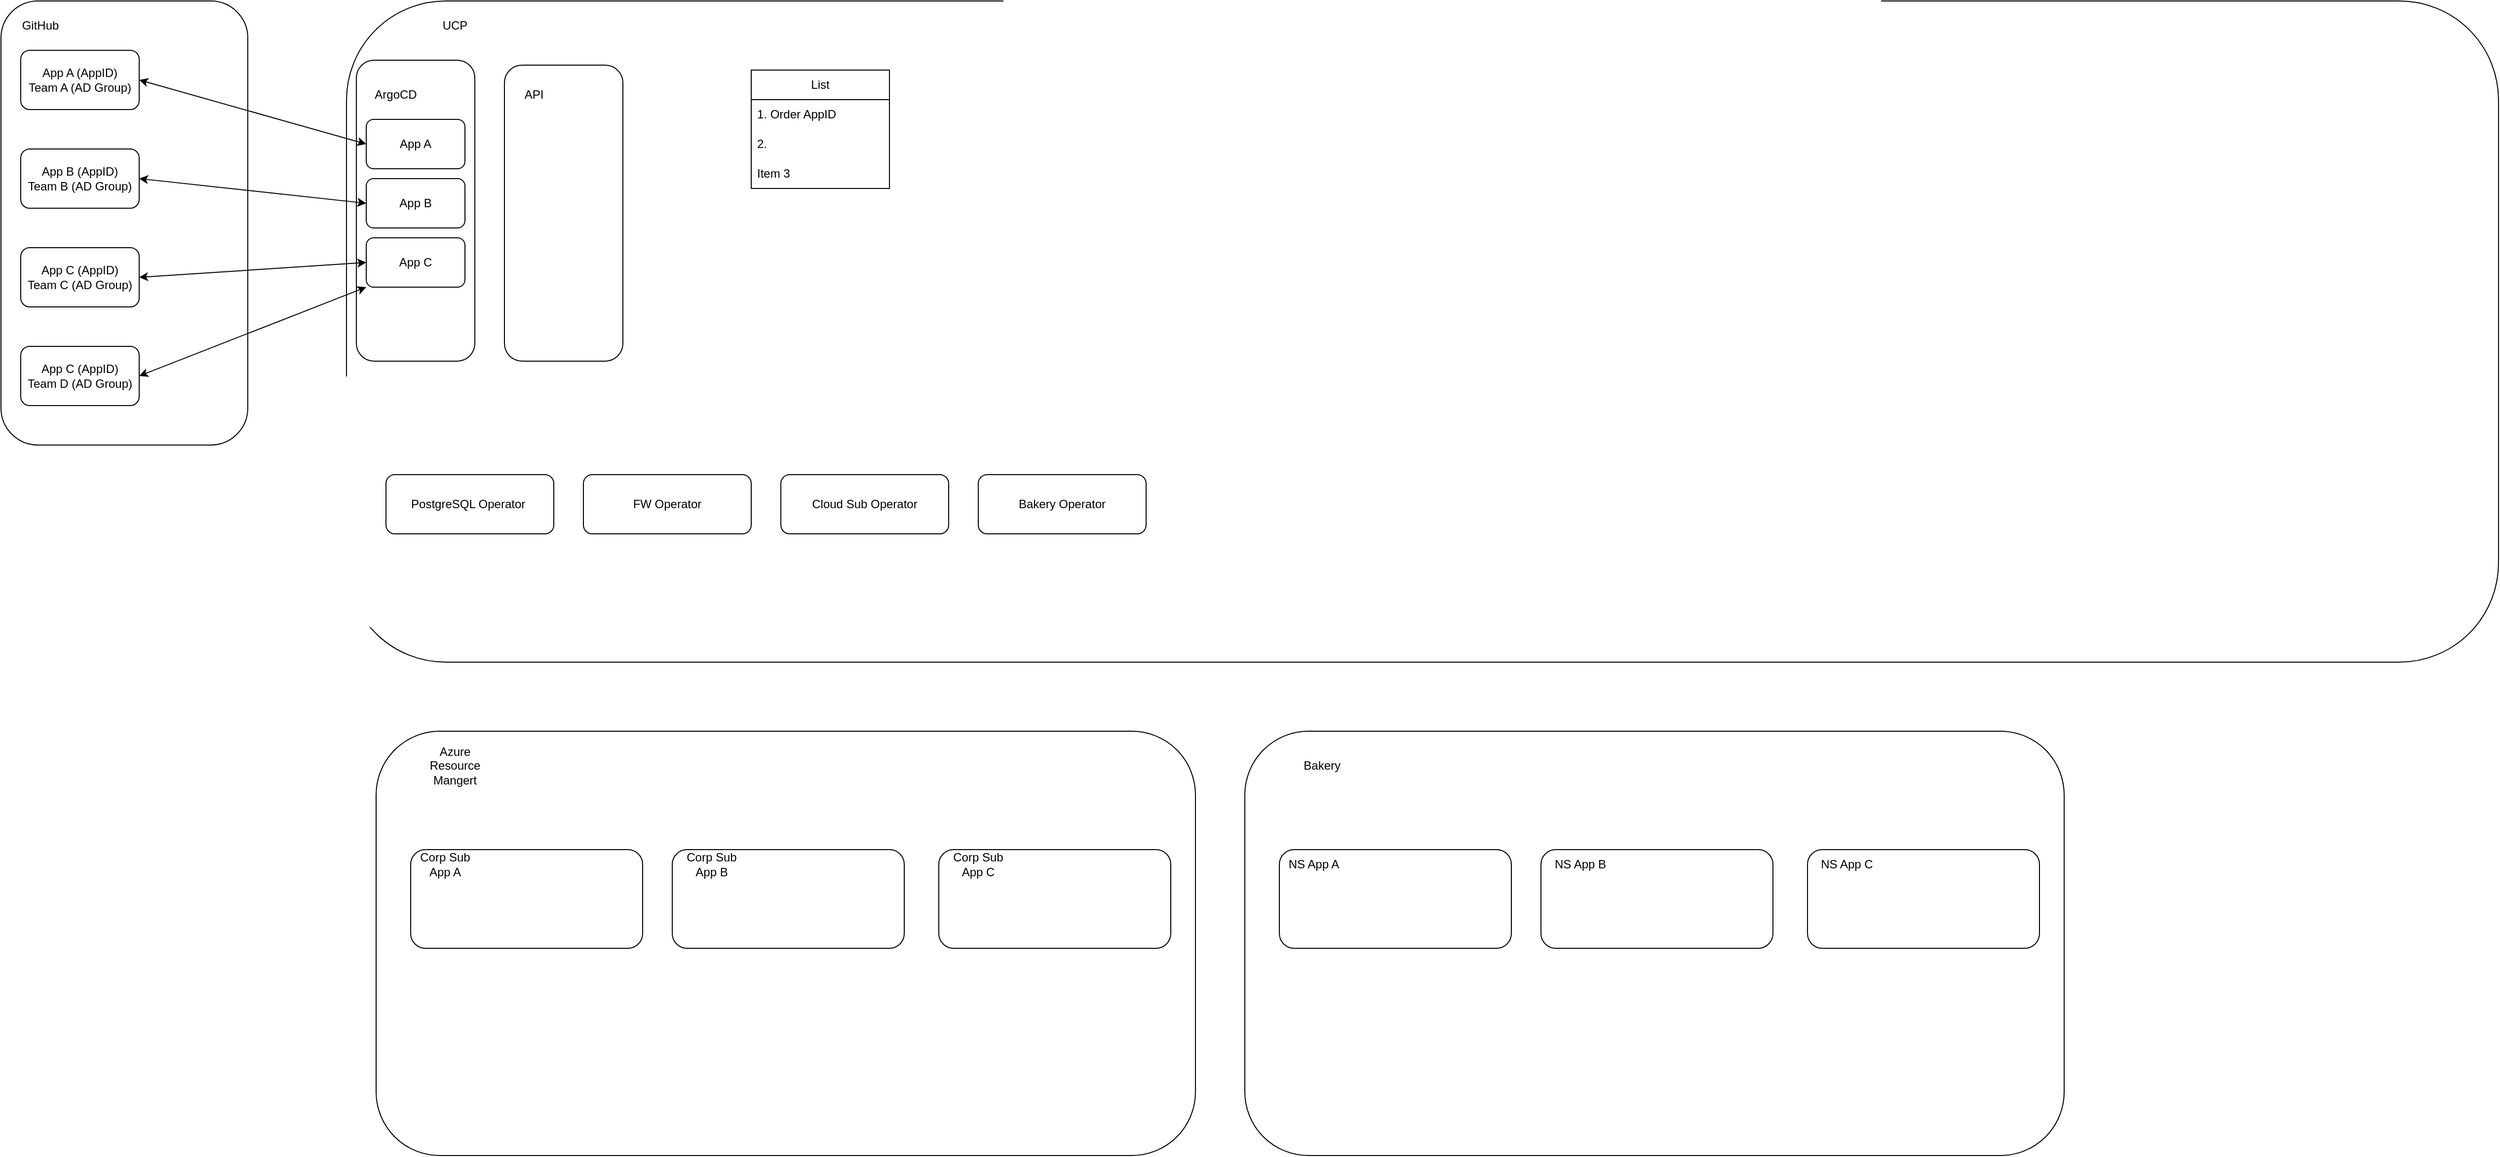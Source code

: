 <mxfile version="20.8.13" type="github">
  <diagram name="Page-1" id="zDphueDjuYKsQdnrsm34">
    <mxGraphModel dx="2053" dy="1032" grid="1" gridSize="10" guides="1" tooltips="1" connect="1" arrows="1" fold="1" page="1" pageScale="1" pageWidth="827" pageHeight="1169" math="0" shadow="0">
      <root>
        <mxCell id="0" />
        <mxCell id="1" parent="0" />
        <mxCell id="qy60GKB_lgxapdrurTlC-2" value="" style="rounded=1;whiteSpace=wrap;html=1;" vertex="1" parent="1">
          <mxGeometry x="100" y="220" width="250" height="450" as="geometry" />
        </mxCell>
        <mxCell id="qy60GKB_lgxapdrurTlC-4" value="GitHub" style="text;html=1;strokeColor=none;fillColor=none;align=center;verticalAlign=middle;whiteSpace=wrap;rounded=0;" vertex="1" parent="1">
          <mxGeometry x="110" y="230" width="60" height="30" as="geometry" />
        </mxCell>
        <mxCell id="qy60GKB_lgxapdrurTlC-5" value="App A (AppID)&lt;br&gt;Team A (AD Group)" style="rounded=1;whiteSpace=wrap;html=1;" vertex="1" parent="1">
          <mxGeometry x="120" y="270" width="120" height="60" as="geometry" />
        </mxCell>
        <mxCell id="qy60GKB_lgxapdrurTlC-7" value="App B (AppID)&lt;br&gt;Team B (AD Group)" style="rounded=1;whiteSpace=wrap;html=1;" vertex="1" parent="1">
          <mxGeometry x="120" y="370" width="120" height="60" as="geometry" />
        </mxCell>
        <mxCell id="qy60GKB_lgxapdrurTlC-8" value="App C (AppID)&lt;br&gt;Team C (AD Group)" style="rounded=1;whiteSpace=wrap;html=1;" vertex="1" parent="1">
          <mxGeometry x="120" y="470" width="120" height="60" as="geometry" />
        </mxCell>
        <mxCell id="qy60GKB_lgxapdrurTlC-9" value="App C (AppID)&lt;br&gt;Team D (AD Group)" style="rounded=1;whiteSpace=wrap;html=1;" vertex="1" parent="1">
          <mxGeometry x="120" y="570" width="120" height="60" as="geometry" />
        </mxCell>
        <mxCell id="qy60GKB_lgxapdrurTlC-10" value="" style="rounded=1;whiteSpace=wrap;html=1;" vertex="1" parent="1">
          <mxGeometry x="450" y="220" width="2180" height="670" as="geometry" />
        </mxCell>
        <mxCell id="qy60GKB_lgxapdrurTlC-11" value="UCP" style="text;html=1;strokeColor=none;fillColor=none;align=center;verticalAlign=middle;whiteSpace=wrap;rounded=0;" vertex="1" parent="1">
          <mxGeometry x="530" y="230" width="60" height="30" as="geometry" />
        </mxCell>
        <mxCell id="qy60GKB_lgxapdrurTlC-12" value="" style="rounded=1;whiteSpace=wrap;html=1;" vertex="1" parent="1">
          <mxGeometry x="610" y="285" width="120" height="300" as="geometry" />
        </mxCell>
        <mxCell id="qy60GKB_lgxapdrurTlC-13" value="API" style="text;html=1;strokeColor=none;fillColor=none;align=center;verticalAlign=middle;whiteSpace=wrap;rounded=0;" vertex="1" parent="1">
          <mxGeometry x="610" y="300" width="60" height="30" as="geometry" />
        </mxCell>
        <mxCell id="qy60GKB_lgxapdrurTlC-14" value="" style="rounded=1;whiteSpace=wrap;html=1;" vertex="1" parent="1">
          <mxGeometry x="460" y="280" width="120" height="305" as="geometry" />
        </mxCell>
        <mxCell id="qy60GKB_lgxapdrurTlC-16" value="PostgreSQL Operator&amp;nbsp;" style="rounded=1;whiteSpace=wrap;html=1;" vertex="1" parent="1">
          <mxGeometry x="490" y="700" width="170" height="60" as="geometry" />
        </mxCell>
        <mxCell id="qy60GKB_lgxapdrurTlC-17" value="FW Operator" style="rounded=1;whiteSpace=wrap;html=1;" vertex="1" parent="1">
          <mxGeometry x="690" y="700" width="170" height="60" as="geometry" />
        </mxCell>
        <mxCell id="qy60GKB_lgxapdrurTlC-18" value="Cloud Sub Operator" style="rounded=1;whiteSpace=wrap;html=1;" vertex="1" parent="1">
          <mxGeometry x="890" y="700" width="170" height="60" as="geometry" />
        </mxCell>
        <mxCell id="qy60GKB_lgxapdrurTlC-19" value="Bakery Operator" style="rounded=1;whiteSpace=wrap;html=1;" vertex="1" parent="1">
          <mxGeometry x="1090" y="700" width="170" height="60" as="geometry" />
        </mxCell>
        <mxCell id="qy60GKB_lgxapdrurTlC-20" value="" style="rounded=1;whiteSpace=wrap;html=1;" vertex="1" parent="1">
          <mxGeometry x="480" y="960" width="830" height="430" as="geometry" />
        </mxCell>
        <mxCell id="qy60GKB_lgxapdrurTlC-21" value="Azure Resource Mangert" style="text;html=1;strokeColor=none;fillColor=none;align=center;verticalAlign=middle;whiteSpace=wrap;rounded=0;" vertex="1" parent="1">
          <mxGeometry x="530" y="980" width="60" height="30" as="geometry" />
        </mxCell>
        <mxCell id="qy60GKB_lgxapdrurTlC-22" value="" style="rounded=1;whiteSpace=wrap;html=1;" vertex="1" parent="1">
          <mxGeometry x="515" y="1080" width="235" height="100" as="geometry" />
        </mxCell>
        <mxCell id="qy60GKB_lgxapdrurTlC-23" value="" style="rounded=1;whiteSpace=wrap;html=1;" vertex="1" parent="1">
          <mxGeometry x="780" y="1080" width="235" height="100" as="geometry" />
        </mxCell>
        <mxCell id="qy60GKB_lgxapdrurTlC-24" value="" style="rounded=1;whiteSpace=wrap;html=1;" vertex="1" parent="1">
          <mxGeometry x="1050" y="1080" width="235" height="100" as="geometry" />
        </mxCell>
        <mxCell id="qy60GKB_lgxapdrurTlC-25" value="Corp Sub App A" style="text;html=1;strokeColor=none;fillColor=none;align=center;verticalAlign=middle;whiteSpace=wrap;rounded=0;" vertex="1" parent="1">
          <mxGeometry x="520" y="1080" width="60" height="30" as="geometry" />
        </mxCell>
        <mxCell id="qy60GKB_lgxapdrurTlC-26" value="Corp Sub App B" style="text;html=1;strokeColor=none;fillColor=none;align=center;verticalAlign=middle;whiteSpace=wrap;rounded=0;" vertex="1" parent="1">
          <mxGeometry x="790" y="1080" width="60" height="30" as="geometry" />
        </mxCell>
        <mxCell id="qy60GKB_lgxapdrurTlC-27" value="Corp Sub App C" style="text;html=1;strokeColor=none;fillColor=none;align=center;verticalAlign=middle;whiteSpace=wrap;rounded=0;" vertex="1" parent="1">
          <mxGeometry x="1060" y="1080" width="60" height="30" as="geometry" />
        </mxCell>
        <mxCell id="qy60GKB_lgxapdrurTlC-28" value="" style="rounded=1;whiteSpace=wrap;html=1;" vertex="1" parent="1">
          <mxGeometry x="1360" y="960" width="830" height="430" as="geometry" />
        </mxCell>
        <mxCell id="qy60GKB_lgxapdrurTlC-29" value="Bakery&amp;nbsp;" style="text;html=1;strokeColor=none;fillColor=none;align=center;verticalAlign=middle;whiteSpace=wrap;rounded=0;" vertex="1" parent="1">
          <mxGeometry x="1410" y="980" width="60" height="30" as="geometry" />
        </mxCell>
        <mxCell id="qy60GKB_lgxapdrurTlC-30" value="" style="rounded=1;whiteSpace=wrap;html=1;" vertex="1" parent="1">
          <mxGeometry x="1395" y="1080" width="235" height="100" as="geometry" />
        </mxCell>
        <mxCell id="qy60GKB_lgxapdrurTlC-31" value="" style="rounded=1;whiteSpace=wrap;html=1;" vertex="1" parent="1">
          <mxGeometry x="1660" y="1080" width="235" height="100" as="geometry" />
        </mxCell>
        <mxCell id="qy60GKB_lgxapdrurTlC-32" value="" style="rounded=1;whiteSpace=wrap;html=1;" vertex="1" parent="1">
          <mxGeometry x="1930" y="1080" width="235" height="100" as="geometry" />
        </mxCell>
        <mxCell id="qy60GKB_lgxapdrurTlC-33" value="NS App A" style="text;html=1;strokeColor=none;fillColor=none;align=center;verticalAlign=middle;whiteSpace=wrap;rounded=0;" vertex="1" parent="1">
          <mxGeometry x="1400" y="1080" width="60" height="30" as="geometry" />
        </mxCell>
        <mxCell id="qy60GKB_lgxapdrurTlC-34" value="NS App B" style="text;html=1;strokeColor=none;fillColor=none;align=center;verticalAlign=middle;whiteSpace=wrap;rounded=0;" vertex="1" parent="1">
          <mxGeometry x="1670" y="1080" width="60" height="30" as="geometry" />
        </mxCell>
        <mxCell id="qy60GKB_lgxapdrurTlC-35" value="NS App C" style="text;html=1;strokeColor=none;fillColor=none;align=center;verticalAlign=middle;whiteSpace=wrap;rounded=0;" vertex="1" parent="1">
          <mxGeometry x="1940" y="1080" width="60" height="30" as="geometry" />
        </mxCell>
        <mxCell id="qy60GKB_lgxapdrurTlC-36" value="ArgoCD" style="text;html=1;strokeColor=none;fillColor=none;align=center;verticalAlign=middle;whiteSpace=wrap;rounded=0;" vertex="1" parent="1">
          <mxGeometry x="470" y="300" width="60" height="30" as="geometry" />
        </mxCell>
        <mxCell id="qy60GKB_lgxapdrurTlC-37" value="App A" style="rounded=1;whiteSpace=wrap;html=1;" vertex="1" parent="1">
          <mxGeometry x="470" y="340" width="100" height="50" as="geometry" />
        </mxCell>
        <mxCell id="qy60GKB_lgxapdrurTlC-38" value="App B" style="rounded=1;whiteSpace=wrap;html=1;" vertex="1" parent="1">
          <mxGeometry x="470" y="400" width="100" height="50" as="geometry" />
        </mxCell>
        <mxCell id="qy60GKB_lgxapdrurTlC-39" value="App C" style="rounded=1;whiteSpace=wrap;html=1;" vertex="1" parent="1">
          <mxGeometry x="470" y="460" width="100" height="50" as="geometry" />
        </mxCell>
        <mxCell id="qy60GKB_lgxapdrurTlC-40" value="" style="endArrow=classic;startArrow=classic;html=1;rounded=0;exitX=1;exitY=0.5;exitDx=0;exitDy=0;entryX=0;entryY=0.5;entryDx=0;entryDy=0;" edge="1" parent="1" source="qy60GKB_lgxapdrurTlC-5" target="qy60GKB_lgxapdrurTlC-37">
          <mxGeometry width="50" height="50" relative="1" as="geometry">
            <mxPoint x="550" y="590" as="sourcePoint" />
            <mxPoint x="600" y="540" as="targetPoint" />
          </mxGeometry>
        </mxCell>
        <mxCell id="qy60GKB_lgxapdrurTlC-41" value="" style="endArrow=classic;startArrow=classic;html=1;rounded=0;entryX=0;entryY=0.5;entryDx=0;entryDy=0;" edge="1" parent="1" target="qy60GKB_lgxapdrurTlC-39">
          <mxGeometry width="50" height="50" relative="1" as="geometry">
            <mxPoint x="240" y="500" as="sourcePoint" />
            <mxPoint x="290" y="450" as="targetPoint" />
          </mxGeometry>
        </mxCell>
        <mxCell id="qy60GKB_lgxapdrurTlC-42" value="" style="endArrow=classic;startArrow=classic;html=1;rounded=0;exitX=1;exitY=0.5;exitDx=0;exitDy=0;entryX=0;entryY=0.5;entryDx=0;entryDy=0;" edge="1" parent="1" source="qy60GKB_lgxapdrurTlC-7" target="qy60GKB_lgxapdrurTlC-38">
          <mxGeometry width="50" height="50" relative="1" as="geometry">
            <mxPoint x="290" y="440" as="sourcePoint" />
            <mxPoint x="340" y="390" as="targetPoint" />
          </mxGeometry>
        </mxCell>
        <mxCell id="qy60GKB_lgxapdrurTlC-44" value="" style="endArrow=classic;startArrow=classic;html=1;rounded=0;exitX=1;exitY=0.5;exitDx=0;exitDy=0;entryX=0;entryY=1;entryDx=0;entryDy=0;" edge="1" parent="1" source="qy60GKB_lgxapdrurTlC-9" target="qy60GKB_lgxapdrurTlC-39">
          <mxGeometry width="50" height="50" relative="1" as="geometry">
            <mxPoint x="550" y="590" as="sourcePoint" />
            <mxPoint x="600" y="540" as="targetPoint" />
          </mxGeometry>
        </mxCell>
        <mxCell id="qy60GKB_lgxapdrurTlC-45" value="List" style="swimlane;fontStyle=0;childLayout=stackLayout;horizontal=1;startSize=30;horizontalStack=0;resizeParent=1;resizeParentMax=0;resizeLast=0;collapsible=1;marginBottom=0;whiteSpace=wrap;html=1;" vertex="1" parent="1">
          <mxGeometry x="860" y="290" width="140" height="120" as="geometry" />
        </mxCell>
        <mxCell id="qy60GKB_lgxapdrurTlC-46" value="1. Order AppID" style="text;strokeColor=none;fillColor=none;align=left;verticalAlign=middle;spacingLeft=4;spacingRight=4;overflow=hidden;points=[[0,0.5],[1,0.5]];portConstraint=eastwest;rotatable=0;whiteSpace=wrap;html=1;" vertex="1" parent="qy60GKB_lgxapdrurTlC-45">
          <mxGeometry y="30" width="140" height="30" as="geometry" />
        </mxCell>
        <mxCell id="qy60GKB_lgxapdrurTlC-47" value="2.&amp;nbsp;" style="text;strokeColor=none;fillColor=none;align=left;verticalAlign=middle;spacingLeft=4;spacingRight=4;overflow=hidden;points=[[0,0.5],[1,0.5]];portConstraint=eastwest;rotatable=0;whiteSpace=wrap;html=1;" vertex="1" parent="qy60GKB_lgxapdrurTlC-45">
          <mxGeometry y="60" width="140" height="30" as="geometry" />
        </mxCell>
        <mxCell id="qy60GKB_lgxapdrurTlC-48" value="Item 3" style="text;strokeColor=none;fillColor=none;align=left;verticalAlign=middle;spacingLeft=4;spacingRight=4;overflow=hidden;points=[[0,0.5],[1,0.5]];portConstraint=eastwest;rotatable=0;whiteSpace=wrap;html=1;" vertex="1" parent="qy60GKB_lgxapdrurTlC-45">
          <mxGeometry y="90" width="140" height="30" as="geometry" />
        </mxCell>
      </root>
    </mxGraphModel>
  </diagram>
</mxfile>
